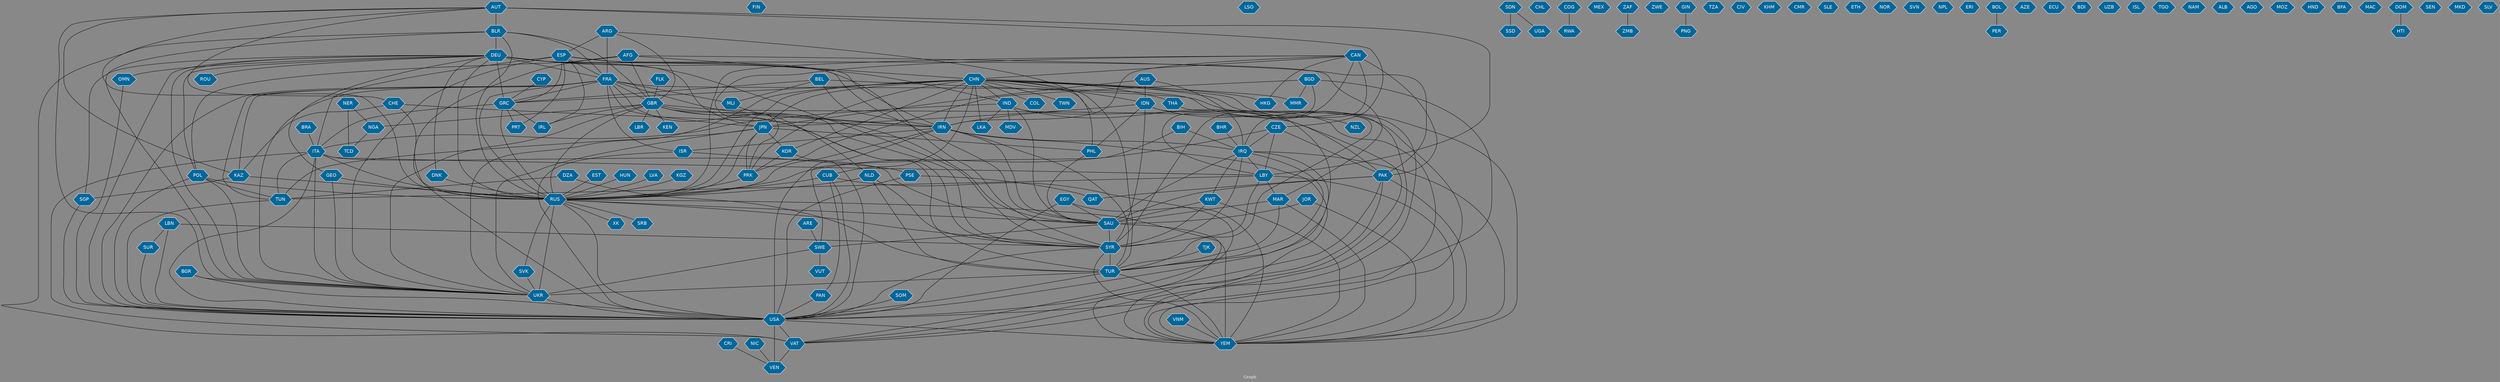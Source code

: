 // Countries together in item graph
graph {
	graph [bgcolor="#888888" fontcolor=white fontsize=12 label="Graph" outputorder=edgesfirst overlap=prism]
	node [color=white fillcolor="#006699" fontcolor=white fontname=Helvetica shape=hexagon style=filled]
	edge [arrowhead=open color=black fontcolor=white fontname=Courier fontsize=12]
		AUT [label=AUT]
		FRA [label=FRA]
		DEU [label=DEU]
		IRQ [label=IRQ]
		BHR [label=BHR]
		EST [label=EST]
		RUS [label=RUS]
		LBY [label=LBY]
		IRN [label=IRN]
		ISR [label=ISR]
		PAK [label=PAK]
		BRA [label=BRA]
		SYR [label=SYR]
		TUN [label=TUN]
		ITA [label=ITA]
		USA [label=USA]
		SGP [label=SGP]
		IND [label=IND]
		CHN [label=CHN]
		GRC [label=GRC]
		UKR [label=UKR]
		KOR [label=KOR]
		CZE [label=CZE]
		FIN [label=FIN]
		SAU [label=SAU]
		PRK [label=PRK]
		JPN [label=JPN]
		LSO [label=LSO]
		MAR [label=MAR]
		YEM [label=YEM]
		TUR [label=TUR]
		EGY [label=EGY]
		VUT [label=VUT]
		VEN [label=VEN]
		SOM [label=SOM]
		NGA [label=NGA]
		MMR [label=MMR]
		GBR [label=GBR]
		ARG [label=ARG]
		THA [label=THA]
		VAT [label=VAT]
		NLD [label=NLD]
		SDN [label=SDN]
		PHL [label=PHL]
		ROU [label=ROU]
		OMN [label=OMN]
		CRI [label=CRI]
		AFG [label=AFG]
		MLI [label=MLI]
		CHL [label=CHL]
		ESP [label=ESP]
		TCD [label=TCD]
		NER [label=NER]
		KAZ [label=KAZ]
		CAN [label=CAN]
		SRB [label=SRB]
		KEN [label=KEN]
		COG [label=COG]
		HKG [label=HKG]
		MEX [label=MEX]
		SWE [label=SWE]
		CHE [label=CHE]
		TJK [label=TJK]
		COL [label=COL]
		CUB [label=CUB]
		SSD [label=SSD]
		BGR [label=BGR]
		BGD [label=BGD]
		ZAF [label=ZAF]
		HUN [label=HUN]
		ZWE [label=ZWE]
		BEL [label=BEL]
		GIN [label=GIN]
		PNG [label=PNG]
		TZA [label=TZA]
		LBN [label=LBN]
		CIV [label=CIV]
		KHM [label=KHM]
		CYP [label=CYP]
		POL [label=POL]
		CMR [label=CMR]
		DNK [label=DNK]
		IDN [label=IDN]
		SLE [label=SLE]
		ETH [label=ETH]
		PSE [label=PSE]
		GEO [label=GEO]
		NOR [label=NOR]
		BLR [label=BLR]
		AUS [label=AUS]
		LKA [label=LKA]
		SVN [label=SVN]
		BIH [label=BIH]
		SVK [label=SVK]
		UGA [label=UGA]
		SUR [label=SUR]
		KWT [label=KWT]
		LVA [label=LVA]
		NPL [label=NPL]
		ERI [label=ERI]
		TWN [label=TWN]
		BOL [label=BOL]
		PER [label=PER]
		AZE [label=AZE]
		ECU [label=ECU]
		NZL [label=NZL]
		ZMB [label=ZMB]
		BDI [label=BDI]
		VNM [label=VNM]
		UZB [label=UZB]
		ISL [label=ISL]
		TGO [label=TGO]
		IRL [label=IRL]
		RWA [label=RWA]
		LBR [label=LBR]
		JOR [label=JOR]
		DZA [label=DZA]
		MDV [label=MDV]
		NAM [label=NAM]
		ALB [label=ALB]
		PAN [label=PAN]
		AGO [label=AGO]
		ARE [label=ARE]
		QAT [label=QAT]
		NIC [label=NIC]
		MOZ [label=MOZ]
		HND [label=HND]
		BFA [label=BFA]
		MAC [label=MAC]
		HTI [label=HTI]
		FLK [label=FLK]
		SEN [label=SEN]
		MKD [label=MKD]
		SLV [label=SLV]
		KGZ [label=KGZ]
		XK [label=XK]
		DOM [label=DOM]
		PRT [label=PRT]
			POL -- TUN [weight=1]
			IDN -- SYR [weight=1]
			GBR -- IRN [weight=6]
			SYR -- TUR [weight=14]
			IRQ -- KWT [weight=2]
			USA -- VAT [weight=1]
			CUB -- PAN [weight=2]
			CHE -- RUS [weight=1]
			FRA -- IRN [weight=12]
			DEU -- POL [weight=1]
			GBR -- LBR [weight=2]
			LBY -- SYR [weight=2]
			GIN -- PNG [weight=1]
			JPN -- TUN [weight=1]
			GBR -- YEM [weight=3]
			NIC -- VEN [weight=1]
			SAU -- SWE [weight=7]
			CHN -- TUR [weight=2]
			DOM -- HTI [weight=1]
			LBY -- TUN [weight=2]
			ITA -- SAU [weight=1]
			CHN -- THA [weight=3]
			GBR -- KEN [weight=2]
			BGD -- PRK [weight=1]
			AUT -- UKR [weight=1]
			POL -- RUS [weight=2]
			THA -- TUR [weight=2]
			CUB -- USA [weight=3]
			DZA -- TUR [weight=1]
			PAK -- VAT [weight=1]
			MLI -- NLD [weight=2]
			CUB -- RUS [weight=1]
			KWT -- SYR [weight=3]
			ARG -- ESP [weight=1]
			AFG -- USA [weight=6]
			CAN -- RUS [weight=1]
			BGR -- UKR [weight=1]
			PAK -- QAT [weight=1]
			IDN -- TUR [weight=2]
			IND -- MDV [weight=1]
			JPN -- PHL [weight=1]
			BEL -- GRC [weight=1]
			AUS -- JPN [weight=1]
			SWE -- VUT [weight=1]
			IRN -- ISR [weight=38]
			ITA -- UKR [weight=1]
			DEU -- ROU [weight=1]
			FRA -- KAZ [weight=1]
			CHN -- PRK [weight=6]
			CAN -- SYR [weight=4]
			COG -- RWA [weight=1]
			FRA -- YEM [weight=1]
			SDN -- SSD [weight=11]
			USA -- YEM [weight=6]
			BEL -- IRN [weight=3]
			EST -- RUS [weight=1]
			BGD -- USA [weight=3]
			TJK -- TUR [weight=3]
			MAR -- TUR [weight=2]
			TUR -- USA [weight=3]
			FRA -- MLI [weight=2]
			ARG -- FRA [weight=10]
			DEU -- SYR [weight=1]
			SAU -- SYR [weight=2]
			DEU -- JPN [weight=1]
			PAK -- YEM [weight=4]
			CHN -- GRC [weight=1]
			LBN -- SUR [weight=2]
			DEU -- SAU [weight=1]
			IND -- SAU [weight=2]
			KOR -- PRK [weight=11]
			BEL -- MLI [weight=2]
			DEU -- RUS [weight=14]
			BGD -- MMR [weight=1]
			ESP -- PRT [weight=1]
			KOR -- USA [weight=3]
			ITA -- RUS [weight=1]
			KWT -- YEM [weight=2]
			EGY -- USA [weight=3]
			SAU -- YEM [weight=65]
			ARE -- SWE [weight=1]
			EGY -- YEM [weight=4]
			CHN -- COL [weight=2]
			CZE -- LBY [weight=2]
			RUS -- SYR [weight=4]
			DEU -- IND [weight=1]
			BLR -- RUS [weight=3]
			ARG -- IRN [weight=1]
			ESP -- UKR [weight=1]
			CHN -- IND [weight=5]
			OMN -- USA [weight=1]
			CHN -- TWN [weight=4]
			NLD -- TUR [weight=1]
			AUT -- CHE [weight=1]
			AUS -- IRQ [weight=5]
			GRC -- IRL [weight=1]
			ITA -- VAT [weight=2]
			IDN -- JPN [weight=1]
			CAN -- CHN [weight=1]
			ESP -- IRL [weight=1]
			JPN -- PRK [weight=5]
			BLR -- UKR [weight=4]
			TUR -- YEM [weight=3]
			DNK -- RUS [weight=2]
			GBR -- IRL [weight=1]
			CHN -- JPN [weight=17]
			NLD -- SYR [weight=1]
			MAR -- SAU [weight=3]
			LBN -- SYR [weight=2]
			UKR -- USA [weight=9]
			RUS -- SRB [weight=1]
			IRQ -- SAU [weight=2]
			IRQ -- SYR [weight=19]
			ESP -- SYR [weight=1]
			IND -- YEM [weight=2]
			ISR -- USA [weight=20]
			DEU -- GRC [weight=51]
			RUS -- SVK [weight=1]
			GBR -- RUS [weight=5]
			SGP -- USA [weight=1]
			FRA -- GRC [weight=2]
			PSE -- USA [weight=1]
			PSE -- QAT [weight=2]
			IRN -- YEM [weight=19]
			DEU -- GEO [weight=1]
			POL -- USA [weight=1]
			CHN -- CUB [weight=1]
			TUN -- USA [weight=1]
			BIH -- SWE [weight=1]
			KGZ -- RUS [weight=1]
			GBR -- SYR [weight=8]
			GRC -- RUS [weight=1]
			IRN -- RUS [weight=4]
			FRA -- USA [weight=2]
			DEU -- FRA [weight=16]
			VNM -- YEM [weight=2]
			ISR -- PSE [weight=24]
			CRI -- VEN [weight=1]
			IND -- PAK [weight=1]
			FRA -- GBR [weight=1]
			PAK -- USA [weight=1]
			BEL -- VAT [weight=1]
			CHE -- KAZ [weight=1]
			IRN -- IRQ [weight=4]
			ESP -- GRC [weight=6]
			CHN -- LKA [weight=6]
			CUB -- VAT [weight=1]
			ESP -- FRA [weight=1]
			ESP -- ITA [weight=1]
			CAN -- PRK [weight=2]
			NLD -- RUS [weight=1]
			LBY -- MAR [weight=2]
			BRA -- ITA [weight=2]
			GBR -- SAU [weight=3]
			CAN -- PAK [weight=3]
			CAN -- IRN [weight=1]
			TUR -- UKR [weight=3]
			BIH -- IRQ [weight=1]
			IND -- LKA [weight=2]
			CHN -- MMR [weight=10]
			CHE -- IRN [weight=1]
			AFG -- GBR [weight=1]
			PAN -- USA [weight=2]
			VAT -- VEN [weight=1]
			IDN -- PHL [weight=1]
			RUS -- XK [weight=1]
			DEU -- IRN [weight=8]
			PHL -- SAU [weight=1]
			BLR -- GBR [weight=1]
			AUT -- RUS [weight=1]
			SOM -- USA [weight=1]
			CHN -- UKR [weight=1]
			CAN -- HKG [weight=1]
			RUS -- UKR [weight=68]
			ITA -- USA [weight=2]
			AUT -- CZE [weight=1]
			IND -- ITA [weight=1]
			FRA -- RUS [weight=5]
			IRN -- USA [weight=31]
			GEO -- UKR [weight=1]
			IRN -- TUR [weight=7]
			BOL -- PER [weight=1]
			IRN -- SAU [weight=13]
			DZA -- TUN [weight=1]
			RUS -- YEM [weight=1]
			BLR -- FRA [weight=1]
			BGD -- LBY [weight=3]
			IRQ -- LBY [weight=2]
			CHN -- VAT [weight=1]
			FLK -- GBR [weight=1]
			CHN -- KOR [weight=10]
			NGA -- TCD [weight=14]
			FRA -- SYR [weight=3]
			SDN -- UGA [weight=1]
			BHR -- IRQ [weight=1]
			GEO -- RUS [weight=5]
			JOR -- YEM [weight=1]
			AUT -- KAZ [weight=1]
			ITA -- TUN [weight=1]
			GRC -- ITA [weight=3]
			SYR -- USA [weight=3]
			DEU -- UKR [weight=11]
			EGY -- SAU [weight=1]
			KAZ -- RUS [weight=5]
			AUT -- LBY [weight=3]
			KWT -- SAU [weight=1]
			ZAF -- ZMB [weight=1]
			ITA -- LBY [weight=1]
			AFG -- CHN [weight=1]
			FRA -- JPN [weight=1]
			SUR -- USA [weight=1]
			DEU -- SGP [weight=2]
			AFG -- POL [weight=1]
			IRQ -- USA [weight=3]
			SYR -- YEM [weight=4]
			CHN -- IRN [weight=5]
			NER -- NGA [weight=8]
			LBN -- USA [weight=1]
			IDN -- NZL [weight=1]
			AUS -- IDN [weight=11]
			DEU -- DNK [weight=1]
			JPN -- KOR [weight=9]
			GRC -- PRT [weight=1]
			HUN -- RUS [weight=2]
			CZE -- IRQ [weight=1]
			ARG -- GBR [weight=1]
			GBR -- TUR [weight=8]
			FRA -- TUN [weight=2]
			IRQ -- YEM [weight=3]
			MAR -- YEM [weight=3]
			LBY -- YEM [weight=3]
			GBR -- UKR [weight=4]
			BLR -- DEU [weight=2]
			CHN -- PHL [weight=3]
			CHN -- RUS [weight=5]
			JPN -- UKR [weight=2]
			RUS -- USA [weight=6]
			SVK -- UKR [weight=1]
			JPN -- RUS [weight=1]
			DEU -- USA [weight=3]
			CZE -- PAK [weight=1]
			USA -- VEN [weight=4]
			PAK -- SAU [weight=5]
			GBR -- NGA [weight=1]
			RUS -- SAU [weight=1]
			CHN -- IDN [weight=4]
			ESP -- MAR [weight=1]
			POL -- UKR [weight=4]
			LVA -- RUS [weight=2]
			DEU -- OMN [weight=2]
			FRA -- ISR [weight=1]
			CAN -- IRQ [weight=2]
			CHN -- YEM [weight=4]
			PRK -- RUS [weight=2]
			JOR -- SAU [weight=1]
			CYP -- GRC [weight=1]
			IRQ -- TUR [weight=1]
			SWE -- UKR [weight=1]
			FRA -- UKR [weight=7]
			BGR -- USA [weight=1]
			AFG -- PAK [weight=4]
			CZE -- RUS [weight=1]
			NER -- TCD [weight=9]
			KAZ -- SGP [weight=1]
			BLR -- VAT [weight=1]
			CHN -- HKG [weight=13]
			AUT -- BLR [weight=1]
}